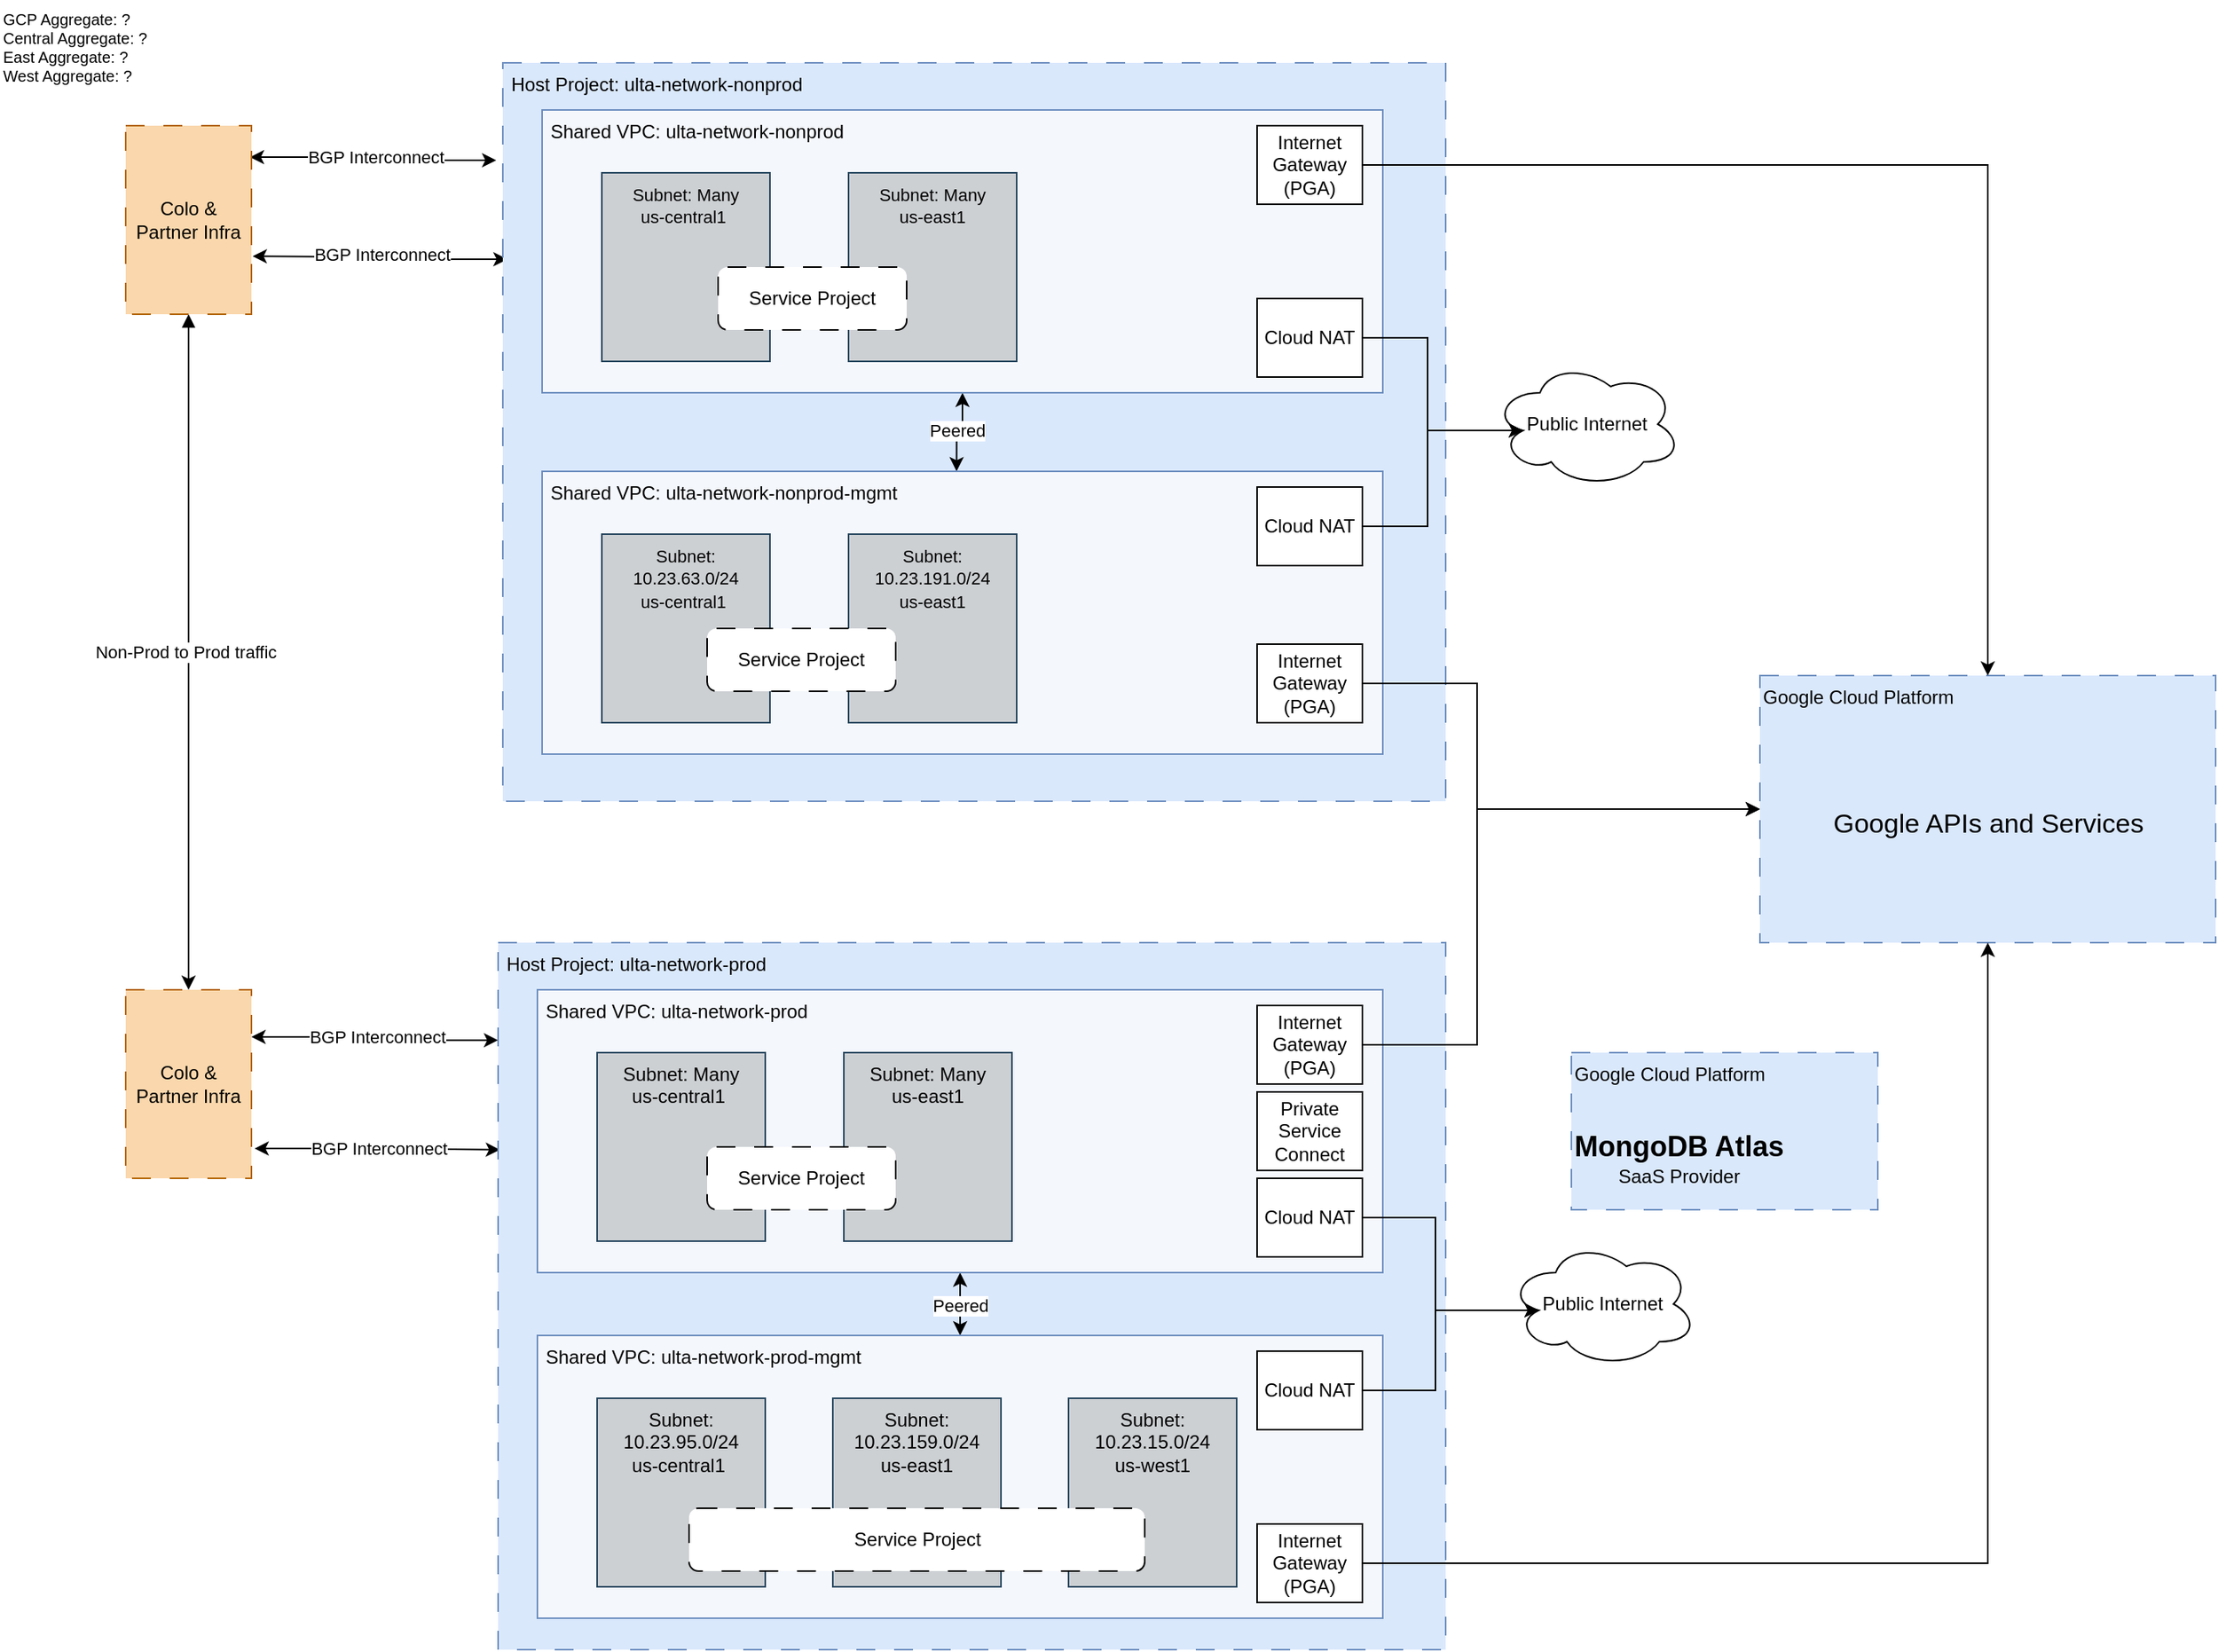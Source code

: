 <mxfile version="21.7.5" type="github">
  <diagram name="Page-1" id="D7rZoa8G5b8SfMbHeLon">
    <mxGraphModel dx="1674" dy="750" grid="1" gridSize="10" guides="1" tooltips="1" connect="1" arrows="1" fold="1" page="1" pageScale="1" pageWidth="850" pageHeight="1100" math="0" shadow="0">
      <root>
        <mxCell id="0" />
        <mxCell id="1" parent="0" />
        <mxCell id="8HYqhDQ4ljt2ki2TENmW-5" style="edgeStyle=orthogonalEdgeStyle;rounded=0;orthogonalLoop=1;jettySize=auto;html=1;entryX=-0.007;entryY=0.132;entryDx=0;entryDy=0;exitX=0.988;exitY=0.167;exitDx=0;exitDy=0;exitPerimeter=0;startArrow=classic;startFill=1;entryPerimeter=0;" edge="1" parent="1" source="8HYqhDQ4ljt2ki2TENmW-2" target="8HYqhDQ4ljt2ki2TENmW-3">
          <mxGeometry relative="1" as="geometry">
            <mxPoint x="170" y="100" as="sourcePoint" />
          </mxGeometry>
        </mxCell>
        <mxCell id="8HYqhDQ4ljt2ki2TENmW-8" value="BGP Interconnect" style="edgeLabel;html=1;align=center;verticalAlign=middle;resizable=0;points=[];" vertex="1" connectable="0" parent="8HYqhDQ4ljt2ki2TENmW-5">
          <mxGeometry x="-0.193" y="-1" relative="1" as="geometry">
            <mxPoint x="16" y="-1" as="offset" />
          </mxGeometry>
        </mxCell>
        <mxCell id="8HYqhDQ4ljt2ki2TENmW-7" style="edgeStyle=orthogonalEdgeStyle;rounded=0;orthogonalLoop=1;jettySize=auto;html=1;exitX=1;exitY=0.75;exitDx=0;exitDy=0;entryX=0.005;entryY=0.266;entryDx=0;entryDy=0;startArrow=classic;startFill=1;entryPerimeter=0;" edge="1" parent="1" target="8HYqhDQ4ljt2ki2TENmW-3">
          <mxGeometry relative="1" as="geometry">
            <mxPoint x="160.8" y="163.08" as="sourcePoint" />
            <mxPoint x="320.0" y="156.38" as="targetPoint" />
          </mxGeometry>
        </mxCell>
        <mxCell id="8HYqhDQ4ljt2ki2TENmW-9" value="BGP Interconnect" style="edgeLabel;html=1;align=center;verticalAlign=middle;resizable=0;points=[];" vertex="1" connectable="0" parent="8HYqhDQ4ljt2ki2TENmW-7">
          <mxGeometry x="-0.195" y="2" relative="1" as="geometry">
            <mxPoint x="16" as="offset" />
          </mxGeometry>
        </mxCell>
        <mxCell id="8HYqhDQ4ljt2ki2TENmW-28" style="edgeStyle=orthogonalEdgeStyle;rounded=0;orthogonalLoop=1;jettySize=auto;html=1;exitX=0.5;exitY=1;exitDx=0;exitDy=0;entryX=0.5;entryY=0;entryDx=0;entryDy=0;startArrow=block;startFill=1;" edge="1" parent="1" source="8HYqhDQ4ljt2ki2TENmW-2" target="8HYqhDQ4ljt2ki2TENmW-22">
          <mxGeometry relative="1" as="geometry" />
        </mxCell>
        <mxCell id="8HYqhDQ4ljt2ki2TENmW-29" value="Non-Prod to Prod traffic" style="edgeLabel;html=1;align=center;verticalAlign=middle;resizable=0;points=[];" vertex="1" connectable="0" parent="8HYqhDQ4ljt2ki2TENmW-28">
          <mxGeometry y="-2" relative="1" as="geometry">
            <mxPoint as="offset" />
          </mxGeometry>
        </mxCell>
        <mxCell id="8HYqhDQ4ljt2ki2TENmW-2" value="Colo &amp;amp; Partner Infra" style="rounded=0;whiteSpace=wrap;html=1;dashed=1;dashPattern=12 12;fillColor=#fad7ac;strokeColor=#b46504;" vertex="1" parent="1">
          <mxGeometry x="80" y="80" width="80" height="120" as="geometry" />
        </mxCell>
        <mxCell id="8HYqhDQ4ljt2ki2TENmW-3" value="&amp;nbsp;Host Project: ulta-network-nonprod" style="rounded=0;whiteSpace=wrap;html=1;verticalAlign=top;align=left;dashed=1;dashPattern=12 12;fillColor=#dae8fc;strokeColor=#6c8ebf;" vertex="1" parent="1">
          <mxGeometry x="320" y="40" width="600" height="470" as="geometry" />
        </mxCell>
        <mxCell id="8HYqhDQ4ljt2ki2TENmW-47" style="edgeStyle=orthogonalEdgeStyle;rounded=0;orthogonalLoop=1;jettySize=auto;html=1;exitX=0.5;exitY=1;exitDx=0;exitDy=0;entryX=0.493;entryY=0;entryDx=0;entryDy=0;startArrow=classic;startFill=1;entryPerimeter=0;" edge="1" parent="1" source="8HYqhDQ4ljt2ki2TENmW-4" target="8HYqhDQ4ljt2ki2TENmW-23">
          <mxGeometry relative="1" as="geometry" />
        </mxCell>
        <mxCell id="8HYqhDQ4ljt2ki2TENmW-48" value="Peered" style="edgeLabel;html=1;align=center;verticalAlign=middle;resizable=0;points=[];" vertex="1" connectable="0" parent="8HYqhDQ4ljt2ki2TENmW-47">
          <mxGeometry x="0.12" relative="1" as="geometry">
            <mxPoint y="-3" as="offset" />
          </mxGeometry>
        </mxCell>
        <mxCell id="8HYqhDQ4ljt2ki2TENmW-4" value="&amp;nbsp;Shared VPC: ulta-network-nonprod" style="rounded=0;whiteSpace=wrap;html=1;verticalAlign=top;align=left;fillColor=#F4F7FC;strokeColor=#6c8ebf;" vertex="1" parent="1">
          <mxGeometry x="345" y="70" width="535" height="180" as="geometry" />
        </mxCell>
        <mxCell id="8HYqhDQ4ljt2ki2TENmW-10" value="GCP Aggregate: ?&lt;br style=&quot;font-size: 10px;&quot;&gt;Central Aggregate: ?&amp;nbsp;&lt;br style=&quot;font-size: 10px;&quot;&gt;East Aggregate: ?&lt;br&gt;West Aggregate: ?" style="text;html=1;align=left;verticalAlign=middle;resizable=0;points=[];autosize=1;strokeColor=none;fillColor=none;fontSize=10;" vertex="1" parent="1">
          <mxGeometry width="120" height="60" as="geometry" />
        </mxCell>
        <mxCell id="8HYqhDQ4ljt2ki2TENmW-12" value="&lt;font style=&quot;font-size: 11px;&quot;&gt;Subnet: Many&lt;br&gt;us-central1&amp;nbsp;&lt;/font&gt;" style="rounded=0;whiteSpace=wrap;html=1;verticalAlign=top;fillColor=#CDD0D3;strokeColor=#23445d;" vertex="1" parent="1">
          <mxGeometry x="383" y="110" width="107" height="120" as="geometry" />
        </mxCell>
        <mxCell id="8HYqhDQ4ljt2ki2TENmW-13" value="&lt;font style=&quot;font-size: 11px;&quot;&gt;Subnet: Many&lt;br&gt;us-east1&lt;/font&gt;" style="rounded=0;whiteSpace=wrap;html=1;verticalAlign=top;fillColor=#CDD0D3;strokeColor=#23445d;" vertex="1" parent="1">
          <mxGeometry x="540" y="110" width="107" height="120" as="geometry" />
        </mxCell>
        <mxCell id="8HYqhDQ4ljt2ki2TENmW-14" style="edgeStyle=orthogonalEdgeStyle;rounded=0;orthogonalLoop=1;jettySize=auto;html=1;entryX=0;entryY=0.138;entryDx=0;entryDy=0;exitX=1;exitY=0.25;exitDx=0;exitDy=0;startArrow=classic;startFill=1;entryPerimeter=0;" edge="1" parent="1" target="8HYqhDQ4ljt2ki2TENmW-18" source="8HYqhDQ4ljt2ki2TENmW-22">
          <mxGeometry relative="1" as="geometry">
            <mxPoint x="156" y="660" as="sourcePoint" />
          </mxGeometry>
        </mxCell>
        <mxCell id="8HYqhDQ4ljt2ki2TENmW-15" value="BGP Interconnect" style="edgeLabel;html=1;align=center;verticalAlign=middle;resizable=0;points=[];" vertex="1" connectable="0" parent="8HYqhDQ4ljt2ki2TENmW-14">
          <mxGeometry x="-0.193" y="-1" relative="1" as="geometry">
            <mxPoint x="16" y="-1" as="offset" />
          </mxGeometry>
        </mxCell>
        <mxCell id="8HYqhDQ4ljt2ki2TENmW-16" style="edgeStyle=orthogonalEdgeStyle;rounded=0;orthogonalLoop=1;jettySize=auto;html=1;exitX=1.025;exitY=0.842;exitDx=0;exitDy=0;entryX=0.002;entryY=0.293;entryDx=0;entryDy=0;entryPerimeter=0;startArrow=classic;startFill=1;exitPerimeter=0;" edge="1" parent="1" target="8HYqhDQ4ljt2ki2TENmW-18" source="8HYqhDQ4ljt2ki2TENmW-22">
          <mxGeometry relative="1" as="geometry">
            <mxPoint x="157" y="730" as="sourcePoint" />
          </mxGeometry>
        </mxCell>
        <mxCell id="8HYqhDQ4ljt2ki2TENmW-17" value="BGP Interconnect" style="edgeLabel;html=1;align=center;verticalAlign=middle;resizable=0;points=[];" vertex="1" connectable="0" parent="8HYqhDQ4ljt2ki2TENmW-16">
          <mxGeometry x="-0.195" y="2" relative="1" as="geometry">
            <mxPoint x="16" y="2" as="offset" />
          </mxGeometry>
        </mxCell>
        <mxCell id="8HYqhDQ4ljt2ki2TENmW-18" value="&amp;nbsp;Host Project: ulta-network-prod" style="rounded=0;whiteSpace=wrap;html=1;verticalAlign=top;align=left;dashed=1;dashPattern=12 12;fillColor=#dae8fc;strokeColor=#6c8ebf;" vertex="1" parent="1">
          <mxGeometry x="317" y="600" width="603" height="450" as="geometry" />
        </mxCell>
        <mxCell id="8HYqhDQ4ljt2ki2TENmW-45" style="edgeStyle=orthogonalEdgeStyle;rounded=0;orthogonalLoop=1;jettySize=auto;html=1;exitX=0.5;exitY=1;exitDx=0;exitDy=0;entryX=0.5;entryY=0;entryDx=0;entryDy=0;startArrow=classic;startFill=1;" edge="1" parent="1" source="8HYqhDQ4ljt2ki2TENmW-19" target="8HYqhDQ4ljt2ki2TENmW-30">
          <mxGeometry relative="1" as="geometry" />
        </mxCell>
        <mxCell id="8HYqhDQ4ljt2ki2TENmW-46" value="Peered" style="edgeLabel;html=1;align=center;verticalAlign=middle;resizable=0;points=[];" vertex="1" connectable="0" parent="8HYqhDQ4ljt2ki2TENmW-45">
          <mxGeometry x="0.164" y="-4" relative="1" as="geometry">
            <mxPoint x="4" y="-3" as="offset" />
          </mxGeometry>
        </mxCell>
        <mxCell id="8HYqhDQ4ljt2ki2TENmW-19" value="&amp;nbsp;Shared VPC: ulta-network-prod" style="rounded=0;whiteSpace=wrap;html=1;verticalAlign=top;align=left;fillColor=#F4F7FC;strokeColor=#6c8ebf;" vertex="1" parent="1">
          <mxGeometry x="342" y="630" width="538" height="180" as="geometry" />
        </mxCell>
        <mxCell id="8HYqhDQ4ljt2ki2TENmW-20" value="Subnet: Many&lt;br&gt;us-central1&amp;nbsp;" style="rounded=0;whiteSpace=wrap;html=1;verticalAlign=top;fillColor=#CDD0D3;strokeColor=#23445d;" vertex="1" parent="1">
          <mxGeometry x="380" y="670" width="107" height="120" as="geometry" />
        </mxCell>
        <mxCell id="8HYqhDQ4ljt2ki2TENmW-21" value="Subnet: Many&lt;br&gt;us-east1" style="rounded=0;whiteSpace=wrap;html=1;verticalAlign=top;fillColor=#CDD0D3;strokeColor=#23445d;" vertex="1" parent="1">
          <mxGeometry x="537" y="670" width="107" height="120" as="geometry" />
        </mxCell>
        <mxCell id="8HYqhDQ4ljt2ki2TENmW-22" value="Colo &amp;amp; Partner Infra" style="rounded=0;whiteSpace=wrap;html=1;dashed=1;dashPattern=12 12;fillColor=#fad7ac;strokeColor=#b46504;" vertex="1" parent="1">
          <mxGeometry x="80" y="630" width="80" height="120" as="geometry" />
        </mxCell>
        <mxCell id="8HYqhDQ4ljt2ki2TENmW-23" value="&amp;nbsp;Shared VPC: ulta-network-nonprod-mgmt" style="rounded=0;whiteSpace=wrap;html=1;verticalAlign=top;align=left;fillColor=#F4F7FC;strokeColor=#6c8ebf;" vertex="1" parent="1">
          <mxGeometry x="345" y="300" width="535" height="180" as="geometry" />
        </mxCell>
        <mxCell id="8HYqhDQ4ljt2ki2TENmW-24" value="&lt;font style=&quot;font-size: 11px;&quot;&gt;Subnet: 10.23.63.0/24&lt;br&gt;us-central1&amp;nbsp;&lt;/font&gt;" style="rounded=0;whiteSpace=wrap;html=1;verticalAlign=top;fillColor=#CDD0D3;strokeColor=#23445d;" vertex="1" parent="1">
          <mxGeometry x="383" y="340" width="107" height="120" as="geometry" />
        </mxCell>
        <mxCell id="8HYqhDQ4ljt2ki2TENmW-25" value="&lt;font style=&quot;font-size: 11px;&quot;&gt;Subnet: 10.23.191.0/24&lt;br&gt;us-east1&lt;/font&gt;" style="rounded=0;whiteSpace=wrap;html=1;verticalAlign=top;fillColor=#CDD0D3;strokeColor=#23445d;" vertex="1" parent="1">
          <mxGeometry x="540" y="340" width="107" height="120" as="geometry" />
        </mxCell>
        <mxCell id="8HYqhDQ4ljt2ki2TENmW-26" value="Service Project" style="rounded=1;whiteSpace=wrap;html=1;dashed=1;dashPattern=12 12;" vertex="1" parent="1">
          <mxGeometry x="457" y="170" width="120" height="40" as="geometry" />
        </mxCell>
        <mxCell id="8HYqhDQ4ljt2ki2TENmW-27" value="Service Project" style="rounded=1;whiteSpace=wrap;html=1;dashed=1;dashPattern=12 12;" vertex="1" parent="1">
          <mxGeometry x="450" y="400" width="120" height="40" as="geometry" />
        </mxCell>
        <mxCell id="8HYqhDQ4ljt2ki2TENmW-30" value="&amp;nbsp;Shared VPC: ulta-network-prod-mgmt" style="rounded=0;whiteSpace=wrap;html=1;verticalAlign=top;align=left;fillColor=#F4F7FC;strokeColor=#6c8ebf;" vertex="1" parent="1">
          <mxGeometry x="342" y="850" width="538" height="180" as="geometry" />
        </mxCell>
        <mxCell id="8HYqhDQ4ljt2ki2TENmW-31" value="Subnet: 10.23.95.0/24&lt;br&gt;us-central1&amp;nbsp;" style="rounded=0;whiteSpace=wrap;html=1;verticalAlign=top;fillColor=#CDD0D3;strokeColor=#23445d;" vertex="1" parent="1">
          <mxGeometry x="380" y="890" width="107" height="120" as="geometry" />
        </mxCell>
        <mxCell id="8HYqhDQ4ljt2ki2TENmW-32" value="Subnet: 10.23.159.0/24&lt;br&gt;us-east1" style="rounded=0;whiteSpace=wrap;html=1;verticalAlign=top;fillColor=#CDD0D3;strokeColor=#23445d;" vertex="1" parent="1">
          <mxGeometry x="530" y="890" width="107" height="120" as="geometry" />
        </mxCell>
        <mxCell id="8HYqhDQ4ljt2ki2TENmW-33" value="Subnet: 10.23.15.0/24&lt;br&gt;us-west1" style="rounded=0;whiteSpace=wrap;html=1;verticalAlign=top;fillColor=#CDD0D3;strokeColor=#23445d;" vertex="1" parent="1">
          <mxGeometry x="680" y="890" width="107" height="120" as="geometry" />
        </mxCell>
        <mxCell id="8HYqhDQ4ljt2ki2TENmW-38" value="Service Project" style="rounded=1;whiteSpace=wrap;html=1;dashed=1;dashPattern=12 12;" vertex="1" parent="1">
          <mxGeometry x="450" y="730" width="120" height="40" as="geometry" />
        </mxCell>
        <mxCell id="8HYqhDQ4ljt2ki2TENmW-39" value="Service Project" style="rounded=1;whiteSpace=wrap;html=1;dashed=1;dashPattern=12 12;glass=0;" vertex="1" parent="1">
          <mxGeometry x="438.5" y="960" width="290" height="40" as="geometry" />
        </mxCell>
        <mxCell id="8HYqhDQ4ljt2ki2TENmW-41" value="Google Cloud Platform" style="rounded=0;whiteSpace=wrap;html=1;verticalAlign=top;align=left;dashed=1;dashPattern=12 12;fillColor=#dae8fc;strokeColor=#6c8ebf;" vertex="1" parent="1">
          <mxGeometry x="1120" y="430" width="290" height="170" as="geometry" />
        </mxCell>
        <mxCell id="8HYqhDQ4ljt2ki2TENmW-42" value="&lt;span style=&quot;font-weight: normal;&quot;&gt;&lt;font style=&quot;font-size: 17px;&quot;&gt;Google APIs and Services&lt;/font&gt;&lt;/span&gt;" style="text;html=1;align=center;verticalAlign=middle;resizable=0;points=[];autosize=1;strokeColor=none;fillColor=none;fontStyle=1" vertex="1" parent="1">
          <mxGeometry x="1155" y="510" width="220" height="30" as="geometry" />
        </mxCell>
        <mxCell id="8HYqhDQ4ljt2ki2TENmW-44" value="Public Internet" style="ellipse;shape=cloud;whiteSpace=wrap;html=1;" vertex="1" parent="1">
          <mxGeometry x="960" y="790" width="120" height="80" as="geometry" />
        </mxCell>
        <mxCell id="8HYqhDQ4ljt2ki2TENmW-51" style="edgeStyle=orthogonalEdgeStyle;rounded=0;orthogonalLoop=1;jettySize=auto;html=1;exitX=1;exitY=0.5;exitDx=0;exitDy=0;entryX=0.16;entryY=0.55;entryDx=0;entryDy=0;entryPerimeter=0;" edge="1" parent="1" source="8HYqhDQ4ljt2ki2TENmW-49" target="8HYqhDQ4ljt2ki2TENmW-44">
          <mxGeometry relative="1" as="geometry" />
        </mxCell>
        <mxCell id="8HYqhDQ4ljt2ki2TENmW-49" value="Cloud NAT" style="rounded=0;whiteSpace=wrap;html=1;" vertex="1" parent="1">
          <mxGeometry x="800" y="860" width="67" height="50" as="geometry" />
        </mxCell>
        <mxCell id="8HYqhDQ4ljt2ki2TENmW-52" style="edgeStyle=orthogonalEdgeStyle;rounded=0;orthogonalLoop=1;jettySize=auto;html=1;exitX=1;exitY=0.5;exitDx=0;exitDy=0;entryX=0.16;entryY=0.55;entryDx=0;entryDy=0;entryPerimeter=0;" edge="1" parent="1" source="8HYqhDQ4ljt2ki2TENmW-50" target="8HYqhDQ4ljt2ki2TENmW-44">
          <mxGeometry relative="1" as="geometry" />
        </mxCell>
        <mxCell id="8HYqhDQ4ljt2ki2TENmW-50" value="Cloud NAT" style="rounded=0;whiteSpace=wrap;html=1;" vertex="1" parent="1">
          <mxGeometry x="800" y="750" width="67" height="50" as="geometry" />
        </mxCell>
        <mxCell id="8HYqhDQ4ljt2ki2TENmW-53" value="Public Internet" style="ellipse;shape=cloud;whiteSpace=wrap;html=1;" vertex="1" parent="1">
          <mxGeometry x="950" y="230" width="120" height="80" as="geometry" />
        </mxCell>
        <mxCell id="8HYqhDQ4ljt2ki2TENmW-56" style="edgeStyle=orthogonalEdgeStyle;rounded=0;orthogonalLoop=1;jettySize=auto;html=1;exitX=1;exitY=0.5;exitDx=0;exitDy=0;entryX=0.16;entryY=0.55;entryDx=0;entryDy=0;entryPerimeter=0;" edge="1" parent="1" source="8HYqhDQ4ljt2ki2TENmW-54" target="8HYqhDQ4ljt2ki2TENmW-53">
          <mxGeometry relative="1" as="geometry" />
        </mxCell>
        <mxCell id="8HYqhDQ4ljt2ki2TENmW-54" value="Cloud NAT" style="rounded=0;whiteSpace=wrap;html=1;" vertex="1" parent="1">
          <mxGeometry x="800" y="310" width="67" height="50" as="geometry" />
        </mxCell>
        <mxCell id="8HYqhDQ4ljt2ki2TENmW-57" style="edgeStyle=orthogonalEdgeStyle;rounded=0;orthogonalLoop=1;jettySize=auto;html=1;exitX=1;exitY=0.5;exitDx=0;exitDy=0;entryX=0.16;entryY=0.55;entryDx=0;entryDy=0;entryPerimeter=0;" edge="1" parent="1" source="8HYqhDQ4ljt2ki2TENmW-55" target="8HYqhDQ4ljt2ki2TENmW-53">
          <mxGeometry relative="1" as="geometry" />
        </mxCell>
        <mxCell id="8HYqhDQ4ljt2ki2TENmW-55" value="Cloud NAT" style="rounded=0;whiteSpace=wrap;html=1;" vertex="1" parent="1">
          <mxGeometry x="800" y="190" width="67" height="50" as="geometry" />
        </mxCell>
        <mxCell id="8HYqhDQ4ljt2ki2TENmW-66" style="edgeStyle=orthogonalEdgeStyle;rounded=0;orthogonalLoop=1;jettySize=auto;html=1;exitX=1;exitY=0.5;exitDx=0;exitDy=0;entryX=0;entryY=0.5;entryDx=0;entryDy=0;" edge="1" parent="1" source="8HYqhDQ4ljt2ki2TENmW-59" target="8HYqhDQ4ljt2ki2TENmW-41">
          <mxGeometry relative="1" as="geometry">
            <Array as="points">
              <mxPoint x="940" y="665" />
              <mxPoint x="940" y="515" />
            </Array>
          </mxGeometry>
        </mxCell>
        <mxCell id="8HYqhDQ4ljt2ki2TENmW-59" value="Internet Gateway (PGA)" style="rounded=0;whiteSpace=wrap;html=1;" vertex="1" parent="1">
          <mxGeometry x="800" y="640" width="67" height="50" as="geometry" />
        </mxCell>
        <mxCell id="8HYqhDQ4ljt2ki2TENmW-67" style="edgeStyle=orthogonalEdgeStyle;rounded=0;orthogonalLoop=1;jettySize=auto;html=1;exitX=1;exitY=0.5;exitDx=0;exitDy=0;entryX=0.5;entryY=1;entryDx=0;entryDy=0;" edge="1" parent="1" source="8HYqhDQ4ljt2ki2TENmW-60" target="8HYqhDQ4ljt2ki2TENmW-41">
          <mxGeometry relative="1" as="geometry" />
        </mxCell>
        <mxCell id="8HYqhDQ4ljt2ki2TENmW-60" value="Internet Gateway (PGA)" style="rounded=0;whiteSpace=wrap;html=1;" vertex="1" parent="1">
          <mxGeometry x="800" y="970" width="67" height="50" as="geometry" />
        </mxCell>
        <mxCell id="8HYqhDQ4ljt2ki2TENmW-65" style="edgeStyle=orthogonalEdgeStyle;rounded=0;orthogonalLoop=1;jettySize=auto;html=1;exitX=1;exitY=0.5;exitDx=0;exitDy=0;entryX=0;entryY=0.5;entryDx=0;entryDy=0;" edge="1" parent="1" source="8HYqhDQ4ljt2ki2TENmW-61" target="8HYqhDQ4ljt2ki2TENmW-41">
          <mxGeometry relative="1" as="geometry">
            <Array as="points">
              <mxPoint x="940" y="435" />
              <mxPoint x="940" y="515" />
            </Array>
          </mxGeometry>
        </mxCell>
        <mxCell id="8HYqhDQ4ljt2ki2TENmW-61" value="Internet Gateway (PGA)" style="rounded=0;whiteSpace=wrap;html=1;" vertex="1" parent="1">
          <mxGeometry x="800" y="410" width="67" height="50" as="geometry" />
        </mxCell>
        <mxCell id="8HYqhDQ4ljt2ki2TENmW-63" style="edgeStyle=orthogonalEdgeStyle;rounded=0;orthogonalLoop=1;jettySize=auto;html=1;exitX=1;exitY=0.5;exitDx=0;exitDy=0;entryX=0.5;entryY=0;entryDx=0;entryDy=0;" edge="1" parent="1" source="8HYqhDQ4ljt2ki2TENmW-62" target="8HYqhDQ4ljt2ki2TENmW-41">
          <mxGeometry relative="1" as="geometry" />
        </mxCell>
        <mxCell id="8HYqhDQ4ljt2ki2TENmW-62" value="Internet Gateway (PGA)" style="rounded=0;whiteSpace=wrap;html=1;" vertex="1" parent="1">
          <mxGeometry x="800" y="80" width="67" height="50" as="geometry" />
        </mxCell>
        <mxCell id="8HYqhDQ4ljt2ki2TENmW-68" value="Private Service Connect" style="rounded=0;whiteSpace=wrap;html=1;" vertex="1" parent="1">
          <mxGeometry x="800" y="695" width="67" height="50" as="geometry" />
        </mxCell>
        <mxCell id="8HYqhDQ4ljt2ki2TENmW-69" value="Google Cloud Platform&lt;br&gt;&lt;br&gt;&lt;br&gt;&lt;div style=&quot;text-align: center;&quot;&gt;&lt;b style=&quot;background-color: initial;&quot;&gt;&lt;font style=&quot;font-size: 18px;&quot;&gt;MongoDB Atlas&lt;/font&gt;&lt;/b&gt;&lt;/div&gt;&lt;div style=&quot;text-align: center;&quot;&gt;&lt;span style=&quot;background-color: initial;&quot;&gt;SaaS Provider&lt;/span&gt;&lt;/div&gt;" style="rounded=0;whiteSpace=wrap;html=1;verticalAlign=top;align=left;dashed=1;dashPattern=12 12;fillColor=#dae8fc;strokeColor=#6c8ebf;" vertex="1" parent="1">
          <mxGeometry x="1000" y="670" width="195" height="100" as="geometry" />
        </mxCell>
      </root>
    </mxGraphModel>
  </diagram>
</mxfile>
